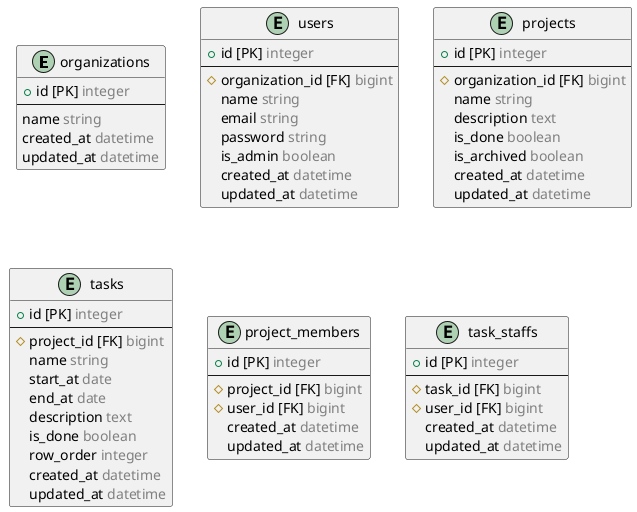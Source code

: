 @startuml erd

  entity "organizations" {
    + id [PK] <color:gray>integer</color>
    --
    name <color:gray>string</color>
    created_at <color:gray>datetime</color>
    updated_at <color:gray>datetime</color>
  }

  entity "users" {
    + id [PK] <color:gray>integer</color>
    --
    # organization_id [FK] <color:gray>bigint</color>
    name <color:gray>string</color>
    email <color:gray>string</color>
    password <color:gray>string</color>
    is_admin <color:gray>boolean</color>
    created_at <color:gray>datetime</color>
    updated_at <color:gray>datetime</color>
  }

  entity "projects" {
    + id [PK] <color:gray>integer</color>
    --
    # organization_id [FK] <color:gray>bigint</color>
    name <color:gray>string</color>
    description <color:gray>text</color>
    is_done <color:gray>boolean</color>
    is_archived <color:gray>boolean</color>
    created_at <color:gray>datetime</color>
    updated_at <color:gray>datetime</color>
  }

  entity "tasks" {
    + id [PK] <color:gray>integer</color>
    --
    # project_id [FK] <color:gray>bigint</color>
    name <color:gray>string</color>
    start_at <color:gray>date</color>
    end_at <color:gray>date</color>
    description <color:gray>text</color>
    is_done <color:gray>boolean</color>
    row_order <color:gray>integer</color>
    created_at <color:gray>datetime</color>
    updated_at <color:gray>datetime</color>
  }

  entity "project_members" {
    + id [PK] <color:gray>integer</color>
    --
    # project_id [FK] <color:gray>bigint</color>
    # user_id [FK] <color:gray>bigint</color>
    created_at <color:gray>datetime</color>
    updated_at <color:gray>datetime</color>
  }

  entity "task_staffs" {
    + id [PK] <color:gray>integer</color>
    --
    # task_id [FK] <color:gray>bigint</color>
    # user_id [FK] <color:gray>bigint</color>
    created_at <color:gray>datetime</color>
    updated_at <color:gray>datetime</color>
  }

@enduml
